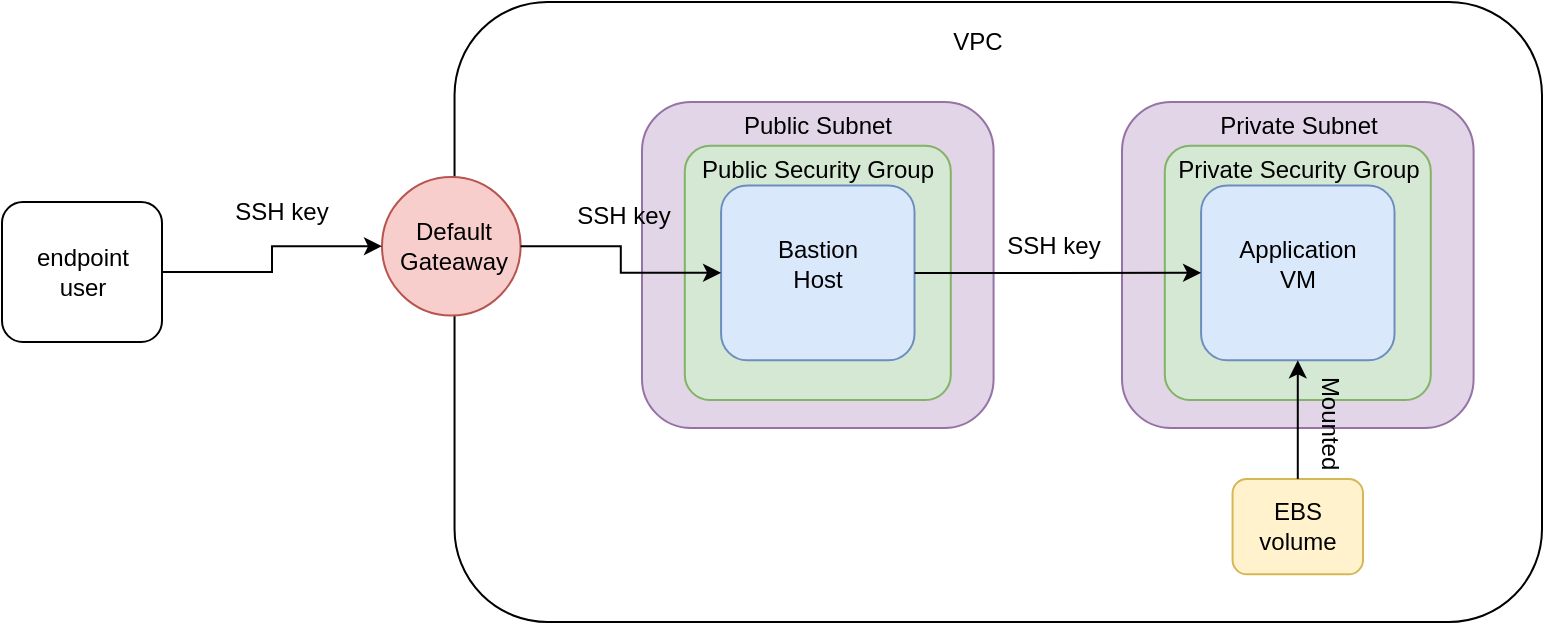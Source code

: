 <mxfile version="21.1.4" type="github">
  <diagram name="Page-1" id="Rm839fkE5ZxYmNeSKomE">
    <mxGraphModel dx="880" dy="484" grid="1" gridSize="10" guides="1" tooltips="1" connect="1" arrows="1" fold="1" page="1" pageScale="1" pageWidth="850" pageHeight="1100" math="0" shadow="0">
      <root>
        <mxCell id="0" />
        <mxCell id="1" parent="0" />
        <mxCell id="fHcHpFUS_9CkOEehDBIQ-29" value="" style="group" vertex="1" connectable="0" parent="1">
          <mxGeometry x="260" y="170" width="580" height="310" as="geometry" />
        </mxCell>
        <mxCell id="fHcHpFUS_9CkOEehDBIQ-4" value="" style="rounded=1;whiteSpace=wrap;html=1;" vertex="1" parent="fHcHpFUS_9CkOEehDBIQ-29">
          <mxGeometry x="36.27" width="543.73" height="310" as="geometry" />
        </mxCell>
        <mxCell id="fHcHpFUS_9CkOEehDBIQ-11" value="VPC" style="text;html=1;strokeColor=none;fillColor=none;align=center;verticalAlign=middle;whiteSpace=wrap;rounded=0;" vertex="1" parent="fHcHpFUS_9CkOEehDBIQ-29">
          <mxGeometry x="274.03" y="7.949" width="48.358" height="23.846" as="geometry" />
        </mxCell>
        <mxCell id="fHcHpFUS_9CkOEehDBIQ-19" value="" style="group" vertex="1" connectable="0" parent="fHcHpFUS_9CkOEehDBIQ-29">
          <mxGeometry x="369.998" y="50.001" width="175.798" height="172.883" as="geometry" />
        </mxCell>
        <mxCell id="fHcHpFUS_9CkOEehDBIQ-14" value="" style="rounded=1;whiteSpace=wrap;html=1;fillColor=#e1d5e7;strokeColor=#9673a6;" vertex="1" parent="fHcHpFUS_9CkOEehDBIQ-19">
          <mxGeometry width="175.798" height="162.949" as="geometry" />
        </mxCell>
        <mxCell id="fHcHpFUS_9CkOEehDBIQ-6" value="" style="rounded=1;whiteSpace=wrap;html=1;fillColor=#d5e8d4;strokeColor=#82b366;arcSize=10;" vertex="1" parent="fHcHpFUS_9CkOEehDBIQ-19">
          <mxGeometry x="21.407" y="21.859" width="132.985" height="127.179" as="geometry" />
        </mxCell>
        <mxCell id="fHcHpFUS_9CkOEehDBIQ-3" value="" style="rounded=1;whiteSpace=wrap;html=1;fillColor=#dae8fc;strokeColor=#6c8ebf;" vertex="1" parent="fHcHpFUS_9CkOEehDBIQ-19">
          <mxGeometry x="39.541" y="41.731" width="96.716" height="87.436" as="geometry" />
        </mxCell>
        <mxCell id="fHcHpFUS_9CkOEehDBIQ-9" value="Private Security Group" style="text;html=1;strokeColor=none;fillColor=none;align=center;verticalAlign=middle;whiteSpace=wrap;rounded=0;" vertex="1" parent="fHcHpFUS_9CkOEehDBIQ-19">
          <mxGeometry x="23.64" y="21.86" width="128.52" height="23.85" as="geometry" />
        </mxCell>
        <mxCell id="fHcHpFUS_9CkOEehDBIQ-10" value="Application VM" style="text;html=1;strokeColor=none;fillColor=none;align=center;verticalAlign=middle;whiteSpace=wrap;rounded=0;" vertex="1" parent="fHcHpFUS_9CkOEehDBIQ-19">
          <mxGeometry x="59.69" y="69.551" width="56.418" height="23.846" as="geometry" />
        </mxCell>
        <mxCell id="fHcHpFUS_9CkOEehDBIQ-16" value="Private Subnet" style="text;html=1;strokeColor=none;fillColor=none;align=center;verticalAlign=middle;whiteSpace=wrap;rounded=0;" vertex="1" parent="fHcHpFUS_9CkOEehDBIQ-19">
          <mxGeometry x="43.571" width="88.657" height="23.846" as="geometry" />
        </mxCell>
        <mxCell id="fHcHpFUS_9CkOEehDBIQ-27" value="Mounted" style="text;html=1;strokeColor=none;fillColor=none;align=center;verticalAlign=middle;whiteSpace=wrap;rounded=0;rotation=90;" vertex="1" parent="fHcHpFUS_9CkOEehDBIQ-19">
          <mxGeometry x="79.999" y="149.037" width="48.358" height="23.846" as="geometry" />
        </mxCell>
        <mxCell id="fHcHpFUS_9CkOEehDBIQ-20" value="" style="group" vertex="1" connectable="0" parent="fHcHpFUS_9CkOEehDBIQ-29">
          <mxGeometry x="129.996" y="50.001" width="175.798" height="162.949" as="geometry" />
        </mxCell>
        <mxCell id="fHcHpFUS_9CkOEehDBIQ-13" value="" style="rounded=1;whiteSpace=wrap;html=1;fillColor=#e1d5e7;strokeColor=#9673a6;" vertex="1" parent="fHcHpFUS_9CkOEehDBIQ-20">
          <mxGeometry width="175.798" height="162.949" as="geometry" />
        </mxCell>
        <mxCell id="fHcHpFUS_9CkOEehDBIQ-5" value="" style="rounded=1;whiteSpace=wrap;html=1;fillColor=#d5e8d4;strokeColor=#82b366;arcSize=10;" vertex="1" parent="fHcHpFUS_9CkOEehDBIQ-20">
          <mxGeometry x="21.407" y="21.859" width="132.985" height="127.179" as="geometry" />
        </mxCell>
        <mxCell id="fHcHpFUS_9CkOEehDBIQ-2" value="" style="rounded=1;whiteSpace=wrap;html=1;fillColor=#dae8fc;strokeColor=#6c8ebf;" vertex="1" parent="fHcHpFUS_9CkOEehDBIQ-20">
          <mxGeometry x="39.541" y="41.731" width="96.716" height="87.436" as="geometry" />
        </mxCell>
        <mxCell id="fHcHpFUS_9CkOEehDBIQ-7" value="Bastion Host" style="text;html=1;strokeColor=none;fillColor=none;align=center;verticalAlign=middle;whiteSpace=wrap;rounded=0;" vertex="1" parent="fHcHpFUS_9CkOEehDBIQ-20">
          <mxGeometry x="63.72" y="69.551" width="48.358" height="23.846" as="geometry" />
        </mxCell>
        <mxCell id="fHcHpFUS_9CkOEehDBIQ-8" value="Public Security Group" style="text;html=1;strokeColor=none;fillColor=none;align=center;verticalAlign=middle;whiteSpace=wrap;rounded=0;" vertex="1" parent="fHcHpFUS_9CkOEehDBIQ-20">
          <mxGeometry x="27.67" y="21.86" width="120.46" height="23.85" as="geometry" />
        </mxCell>
        <mxCell id="fHcHpFUS_9CkOEehDBIQ-15" value="Public Subnet" style="text;html=1;strokeColor=none;fillColor=none;align=center;verticalAlign=middle;whiteSpace=wrap;rounded=0;" vertex="1" parent="fHcHpFUS_9CkOEehDBIQ-20">
          <mxGeometry x="45.73" width="84.34" height="23.85" as="geometry" />
        </mxCell>
        <mxCell id="fHcHpFUS_9CkOEehDBIQ-22" value="" style="group" vertex="1" connectable="0" parent="fHcHpFUS_9CkOEehDBIQ-29">
          <mxGeometry y="87.436" width="72.537" height="69.551" as="geometry" />
        </mxCell>
        <mxCell id="fHcHpFUS_9CkOEehDBIQ-12" value="" style="ellipse;whiteSpace=wrap;html=1;aspect=fixed;fillColor=#f8cecc;strokeColor=#b85450;" vertex="1" parent="fHcHpFUS_9CkOEehDBIQ-22">
          <mxGeometry width="69.303" height="69.303" as="geometry" />
        </mxCell>
        <mxCell id="fHcHpFUS_9CkOEehDBIQ-21" value="Default Gateaway" style="text;html=1;strokeColor=none;fillColor=none;align=center;verticalAlign=middle;whiteSpace=wrap;rounded=0;" vertex="1" parent="fHcHpFUS_9CkOEehDBIQ-22">
          <mxGeometry x="9.067" y="21.735" width="54.403" height="26.082" as="geometry" />
        </mxCell>
        <mxCell id="fHcHpFUS_9CkOEehDBIQ-25" value="" style="group" vertex="1" connectable="0" parent="fHcHpFUS_9CkOEehDBIQ-29">
          <mxGeometry x="425.279" y="238.462" width="65.235" height="47.692" as="geometry" />
        </mxCell>
        <mxCell id="fHcHpFUS_9CkOEehDBIQ-23" value="" style="rounded=1;whiteSpace=wrap;html=1;fillColor=#fff2cc;strokeColor=#d6b656;" vertex="1" parent="fHcHpFUS_9CkOEehDBIQ-25">
          <mxGeometry width="65.235" height="47.692" as="geometry" />
        </mxCell>
        <mxCell id="fHcHpFUS_9CkOEehDBIQ-24" value="EBS volume" style="text;html=1;strokeColor=none;fillColor=none;align=center;verticalAlign=middle;whiteSpace=wrap;rounded=0;" vertex="1" parent="fHcHpFUS_9CkOEehDBIQ-25">
          <mxGeometry x="8.439" y="11.923" width="48.358" height="23.846" as="geometry" />
        </mxCell>
        <mxCell id="fHcHpFUS_9CkOEehDBIQ-26" style="edgeStyle=orthogonalEdgeStyle;rounded=0;orthogonalLoop=1;jettySize=auto;html=1;exitX=0.5;exitY=0;exitDx=0;exitDy=0;entryX=0.5;entryY=1;entryDx=0;entryDy=0;" edge="1" parent="fHcHpFUS_9CkOEehDBIQ-29" source="fHcHpFUS_9CkOEehDBIQ-23" target="fHcHpFUS_9CkOEehDBIQ-3">
          <mxGeometry relative="1" as="geometry" />
        </mxCell>
        <mxCell id="fHcHpFUS_9CkOEehDBIQ-49" style="edgeStyle=orthogonalEdgeStyle;rounded=0;orthogonalLoop=1;jettySize=auto;html=1;exitX=1;exitY=0.5;exitDx=0;exitDy=0;" edge="1" parent="fHcHpFUS_9CkOEehDBIQ-29" source="fHcHpFUS_9CkOEehDBIQ-12" target="fHcHpFUS_9CkOEehDBIQ-2">
          <mxGeometry relative="1" as="geometry" />
        </mxCell>
        <mxCell id="fHcHpFUS_9CkOEehDBIQ-51" style="edgeStyle=orthogonalEdgeStyle;rounded=0;orthogonalLoop=1;jettySize=auto;html=1;exitX=1;exitY=0.5;exitDx=0;exitDy=0;" edge="1" parent="fHcHpFUS_9CkOEehDBIQ-29" source="fHcHpFUS_9CkOEehDBIQ-2" target="fHcHpFUS_9CkOEehDBIQ-3">
          <mxGeometry relative="1" as="geometry" />
        </mxCell>
        <mxCell id="fHcHpFUS_9CkOEehDBIQ-52" value="SSH key" style="text;html=1;strokeColor=none;fillColor=none;align=center;verticalAlign=middle;whiteSpace=wrap;rounded=0;" vertex="1" parent="fHcHpFUS_9CkOEehDBIQ-29">
          <mxGeometry x="305.79" y="107.21" width="60" height="30" as="geometry" />
        </mxCell>
        <mxCell id="fHcHpFUS_9CkOEehDBIQ-32" value="" style="group" vertex="1" connectable="0" parent="1">
          <mxGeometry x="70" y="270" width="80" height="70" as="geometry" />
        </mxCell>
        <mxCell id="fHcHpFUS_9CkOEehDBIQ-28" value="" style="rounded=1;whiteSpace=wrap;html=1;" vertex="1" parent="fHcHpFUS_9CkOEehDBIQ-32">
          <mxGeometry width="80" height="70" as="geometry" />
        </mxCell>
        <mxCell id="fHcHpFUS_9CkOEehDBIQ-30" value="endpoint user" style="text;html=1;strokeColor=none;fillColor=none;align=center;verticalAlign=middle;whiteSpace=wrap;rounded=0;" vertex="1" parent="fHcHpFUS_9CkOEehDBIQ-32">
          <mxGeometry x="5.714" y="17.5" width="68.571" height="35" as="geometry" />
        </mxCell>
        <mxCell id="fHcHpFUS_9CkOEehDBIQ-40" style="edgeStyle=orthogonalEdgeStyle;rounded=0;orthogonalLoop=1;jettySize=auto;html=1;exitX=1;exitY=0.5;exitDx=0;exitDy=0;entryX=0;entryY=0.5;entryDx=0;entryDy=0;" edge="1" parent="1" source="fHcHpFUS_9CkOEehDBIQ-28" target="fHcHpFUS_9CkOEehDBIQ-12">
          <mxGeometry relative="1" as="geometry" />
        </mxCell>
        <mxCell id="fHcHpFUS_9CkOEehDBIQ-41" value="SSH key" style="text;html=1;strokeColor=none;fillColor=none;align=center;verticalAlign=middle;whiteSpace=wrap;rounded=0;" vertex="1" parent="1">
          <mxGeometry x="180" y="260" width="60" height="30" as="geometry" />
        </mxCell>
        <mxCell id="fHcHpFUS_9CkOEehDBIQ-50" value="SSH key" style="text;html=1;strokeColor=none;fillColor=none;align=center;verticalAlign=middle;whiteSpace=wrap;rounded=0;" vertex="1" parent="1">
          <mxGeometry x="351.4" y="261.73" width="60" height="30" as="geometry" />
        </mxCell>
      </root>
    </mxGraphModel>
  </diagram>
</mxfile>
